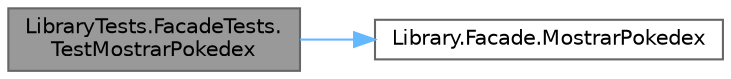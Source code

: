 digraph "LibraryTests.FacadeTests.TestMostrarPokedex"
{
 // INTERACTIVE_SVG=YES
 // LATEX_PDF_SIZE
  bgcolor="transparent";
  edge [fontname=Helvetica,fontsize=10,labelfontname=Helvetica,labelfontsize=10];
  node [fontname=Helvetica,fontsize=10,shape=box,height=0.2,width=0.4];
  rankdir="LR";
  Node1 [id="Node000001",label="LibraryTests.FacadeTests.\lTestMostrarPokedex",height=0.2,width=0.4,color="gray40", fillcolor="grey60", style="filled", fontcolor="black",tooltip="Este test comprueba que se pueda obtener la lista de la Pokédex."];
  Node1 -> Node2 [id="edge1_Node000001_Node000002",color="steelblue1",style="solid",tooltip=" "];
  Node2 [id="Node000002",label="Library.Facade.MostrarPokedex",height=0.2,width=0.4,color="grey40", fillcolor="white", style="filled",URL="$classLibrary_1_1Facade.html#a08127586d8eda96eaff0fc1d8a0c1a2e",tooltip="Muestra los pokemones disponibles para elegir."];
}

